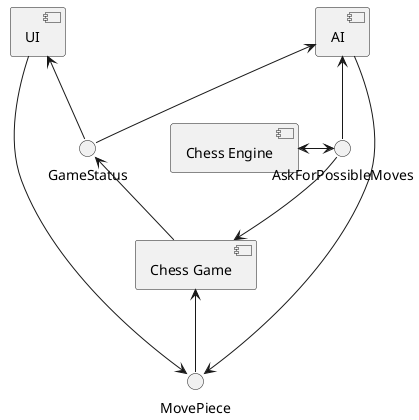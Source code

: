 @startuml

[UI]
[Chess Engine]
[Chess Game]
[AI]

() MovePiece
() GameStatus
() AskForPossibleMoves

UI -->MovePiece
[Chess Game] <-- MovePiece
[AI] --> MovePiece

[Chess Engine] <-> AskForPossibleMoves
[AI] <-- AskForPossibleMoves
AskForPossibleMoves --> [Chess Game]

[AI]<--GameStatus
[UI]<--GameStatus
GameStatus<--[Chess Game]

@enduml